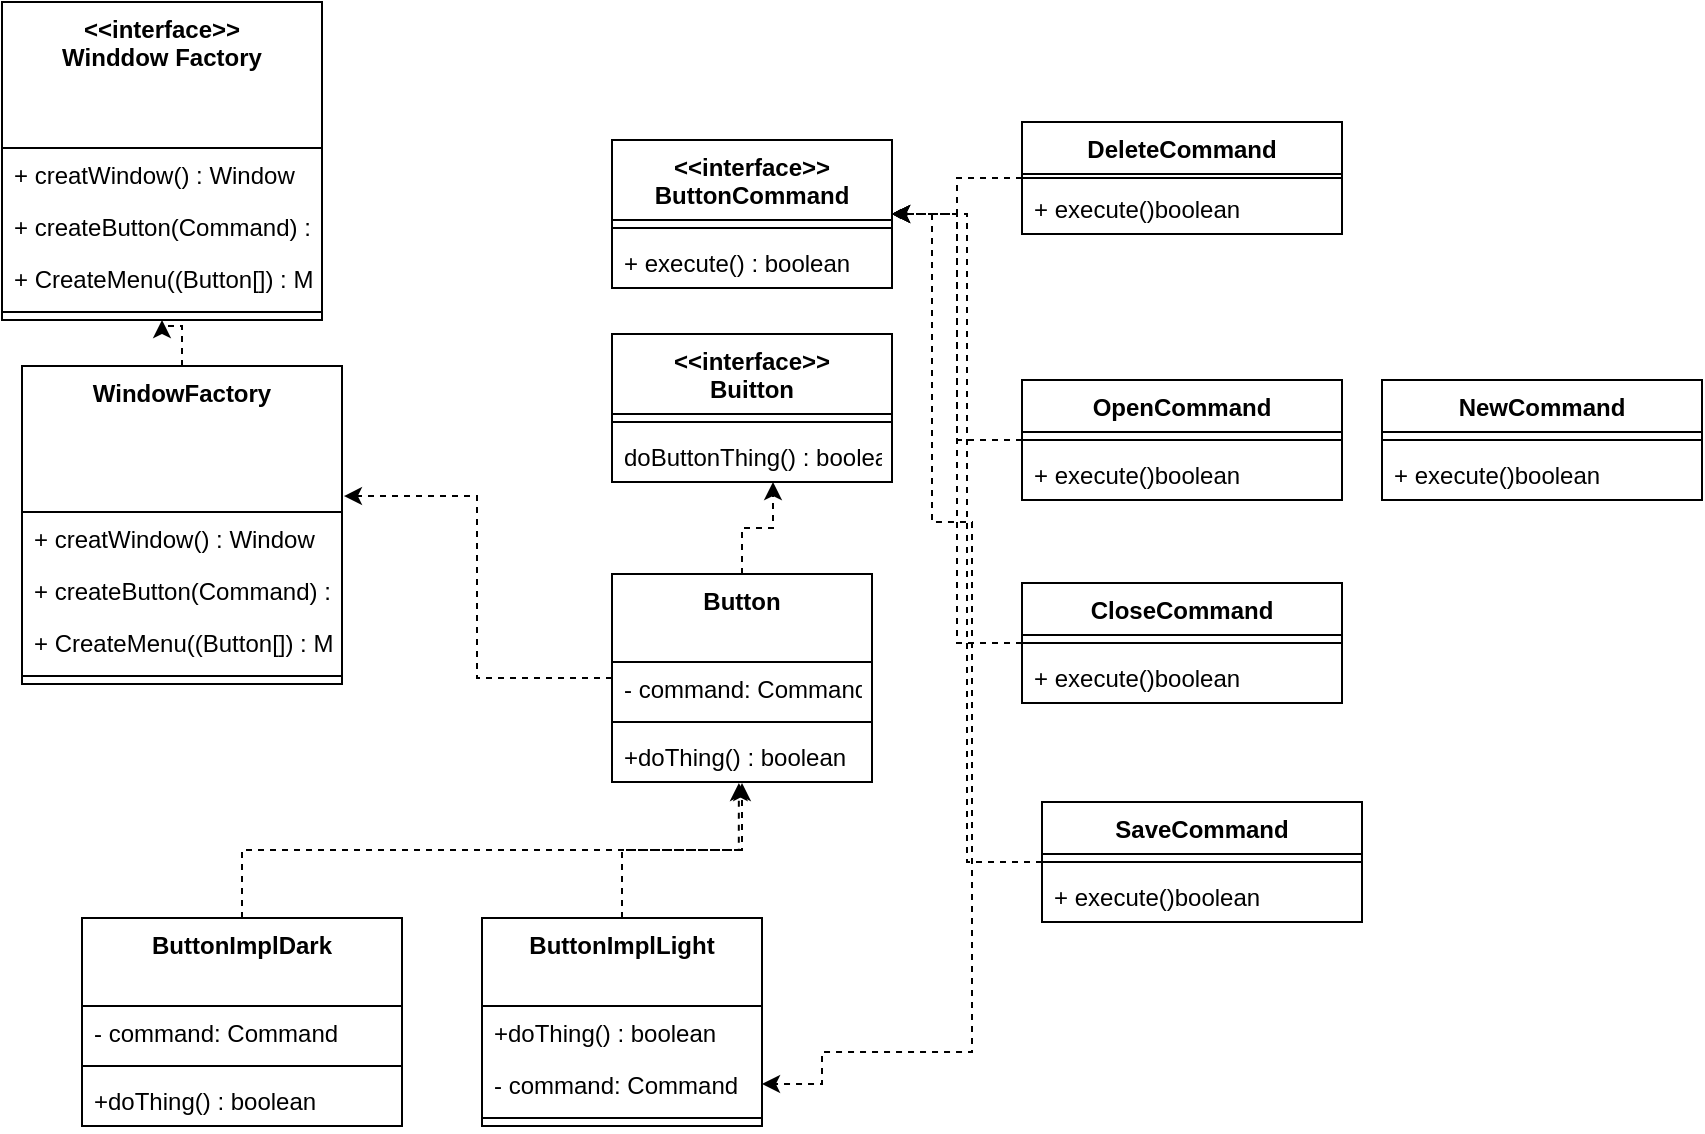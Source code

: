 <mxfile version="12.1.8" type="github" pages="1">
  <diagram id="RCSqsCl_UlnlOMIe7hOC" name="Page-1">
    <mxGraphModel dx="728" dy="740" grid="1" gridSize="10" guides="1" tooltips="1" connect="1" arrows="1" fold="1" page="1" pageScale="1" pageWidth="850" pageHeight="1100" math="0" shadow="0">
      <root>
        <mxCell id="0"/>
        <mxCell id="1" parent="0"/>
        <mxCell id="8Fv7Tn2c3ci1tTQjPgPF-1" value="&lt;&lt;interface&gt;&gt;&#xa;Buitton&#xa;" style="swimlane;fontStyle=1;align=center;verticalAlign=top;childLayout=stackLayout;horizontal=1;startSize=40;horizontalStack=0;resizeParent=1;resizeParentMax=0;resizeLast=0;collapsible=1;marginBottom=0;" vertex="1" parent="1">
          <mxGeometry x="305" y="206" width="140" height="74" as="geometry"/>
        </mxCell>
        <mxCell id="8Fv7Tn2c3ci1tTQjPgPF-3" value="" style="line;strokeWidth=1;fillColor=none;align=left;verticalAlign=middle;spacingTop=-1;spacingLeft=3;spacingRight=3;rotatable=0;labelPosition=right;points=[];portConstraint=eastwest;" vertex="1" parent="8Fv7Tn2c3ci1tTQjPgPF-1">
          <mxGeometry y="40" width="140" height="8" as="geometry"/>
        </mxCell>
        <mxCell id="8Fv7Tn2c3ci1tTQjPgPF-4" value="doButtonThing() : boolean" style="text;strokeColor=none;fillColor=none;align=left;verticalAlign=top;spacingLeft=4;spacingRight=4;overflow=hidden;rotatable=0;points=[[0,0.5],[1,0.5]];portConstraint=eastwest;" vertex="1" parent="8Fv7Tn2c3ci1tTQjPgPF-1">
          <mxGeometry y="48" width="140" height="26" as="geometry"/>
        </mxCell>
        <mxCell id="8Fv7Tn2c3ci1tTQjPgPF-24" style="edgeStyle=orthogonalEdgeStyle;rounded=0;orthogonalLoop=1;jettySize=auto;html=1;entryX=0.575;entryY=1;entryDx=0;entryDy=0;entryPerimeter=0;dashed=1;" edge="1" parent="1" source="8Fv7Tn2c3ci1tTQjPgPF-8" target="8Fv7Tn2c3ci1tTQjPgPF-4">
          <mxGeometry relative="1" as="geometry"/>
        </mxCell>
        <mxCell id="8Fv7Tn2c3ci1tTQjPgPF-75" style="edgeStyle=orthogonalEdgeStyle;rounded=0;orthogonalLoop=1;jettySize=auto;html=1;entryX=1.006;entryY=0.409;entryDx=0;entryDy=0;entryPerimeter=0;dashed=1;" edge="1" parent="1" source="8Fv7Tn2c3ci1tTQjPgPF-8" target="8Fv7Tn2c3ci1tTQjPgPF-44">
          <mxGeometry relative="1" as="geometry"/>
        </mxCell>
        <mxCell id="8Fv7Tn2c3ci1tTQjPgPF-8" value="Button" style="swimlane;fontStyle=1;align=center;verticalAlign=top;childLayout=stackLayout;horizontal=1;startSize=44;horizontalStack=0;resizeParent=1;resizeParentMax=0;resizeLast=0;collapsible=1;marginBottom=0;" vertex="1" parent="1">
          <mxGeometry x="305" y="326" width="130" height="104" as="geometry"/>
        </mxCell>
        <mxCell id="8Fv7Tn2c3ci1tTQjPgPF-9" value="- command: Command" style="text;strokeColor=none;fillColor=none;align=left;verticalAlign=top;spacingLeft=4;spacingRight=4;overflow=hidden;rotatable=0;points=[[0,0.5],[1,0.5]];portConstraint=eastwest;" vertex="1" parent="8Fv7Tn2c3ci1tTQjPgPF-8">
          <mxGeometry y="44" width="130" height="26" as="geometry"/>
        </mxCell>
        <mxCell id="8Fv7Tn2c3ci1tTQjPgPF-10" value="" style="line;strokeWidth=1;fillColor=none;align=left;verticalAlign=middle;spacingTop=-1;spacingLeft=3;spacingRight=3;rotatable=0;labelPosition=right;points=[];portConstraint=eastwest;" vertex="1" parent="8Fv7Tn2c3ci1tTQjPgPF-8">
          <mxGeometry y="70" width="130" height="8" as="geometry"/>
        </mxCell>
        <mxCell id="8Fv7Tn2c3ci1tTQjPgPF-11" value="+doThing() : boolean" style="text;strokeColor=none;fillColor=none;align=left;verticalAlign=top;spacingLeft=4;spacingRight=4;overflow=hidden;rotatable=0;points=[[0,0.5],[1,0.5]];portConstraint=eastwest;" vertex="1" parent="8Fv7Tn2c3ci1tTQjPgPF-8">
          <mxGeometry y="78" width="130" height="26" as="geometry"/>
        </mxCell>
        <mxCell id="8Fv7Tn2c3ci1tTQjPgPF-12" value="&lt;&lt;interface&gt;&gt;&#xa;Winddow Factory&#xa;" style="swimlane;fontStyle=1;align=center;verticalAlign=top;childLayout=stackLayout;horizontal=1;startSize=73;horizontalStack=0;resizeParent=1;resizeParentMax=0;resizeLast=0;collapsible=1;marginBottom=0;" vertex="1" parent="1">
          <mxGeometry y="40" width="160" height="159" as="geometry"/>
        </mxCell>
        <mxCell id="8Fv7Tn2c3ci1tTQjPgPF-13" value="+ creatWindow() : Window" style="text;strokeColor=none;fillColor=none;align=left;verticalAlign=top;spacingLeft=4;spacingRight=4;overflow=hidden;rotatable=0;points=[[0,0.5],[1,0.5]];portConstraint=eastwest;" vertex="1" parent="8Fv7Tn2c3ci1tTQjPgPF-12">
          <mxGeometry y="73" width="160" height="26" as="geometry"/>
        </mxCell>
        <mxCell id="8Fv7Tn2c3ci1tTQjPgPF-20" value="+ createButton(Command) : Button " style="text;strokeColor=none;fillColor=none;align=left;verticalAlign=top;spacingLeft=4;spacingRight=4;overflow=hidden;rotatable=0;points=[[0,0.5],[1,0.5]];portConstraint=eastwest;" vertex="1" parent="8Fv7Tn2c3ci1tTQjPgPF-12">
          <mxGeometry y="99" width="160" height="26" as="geometry"/>
        </mxCell>
        <mxCell id="8Fv7Tn2c3ci1tTQjPgPF-21" value="+ CreateMenu((Button[]) : Menu" style="text;strokeColor=none;fillColor=none;align=left;verticalAlign=top;spacingLeft=4;spacingRight=4;overflow=hidden;rotatable=0;points=[[0,0.5],[1,0.5]];portConstraint=eastwest;" vertex="1" parent="8Fv7Tn2c3ci1tTQjPgPF-12">
          <mxGeometry y="125" width="160" height="26" as="geometry"/>
        </mxCell>
        <mxCell id="8Fv7Tn2c3ci1tTQjPgPF-14" value="" style="line;strokeWidth=1;fillColor=none;align=left;verticalAlign=middle;spacingTop=-1;spacingLeft=3;spacingRight=3;rotatable=0;labelPosition=right;points=[];portConstraint=eastwest;" vertex="1" parent="8Fv7Tn2c3ci1tTQjPgPF-12">
          <mxGeometry y="151" width="160" height="8" as="geometry"/>
        </mxCell>
        <mxCell id="8Fv7Tn2c3ci1tTQjPgPF-67" style="edgeStyle=orthogonalEdgeStyle;rounded=0;orthogonalLoop=1;jettySize=auto;html=1;entryX=1;entryY=0.5;entryDx=0;entryDy=0;dashed=1;" edge="1" parent="1" source="8Fv7Tn2c3ci1tTQjPgPF-16" target="8Fv7Tn2c3ci1tTQjPgPF-54">
          <mxGeometry relative="1" as="geometry"/>
        </mxCell>
        <mxCell id="8Fv7Tn2c3ci1tTQjPgPF-16" value="DeleteCommand" style="swimlane;fontStyle=1;align=center;verticalAlign=top;childLayout=stackLayout;horizontal=1;startSize=26;horizontalStack=0;resizeParent=1;resizeParentMax=0;resizeLast=0;collapsible=1;marginBottom=0;" vertex="1" parent="1">
          <mxGeometry x="510" y="100" width="160" height="56" as="geometry"/>
        </mxCell>
        <mxCell id="8Fv7Tn2c3ci1tTQjPgPF-18" value="" style="line;strokeWidth=1;fillColor=none;align=left;verticalAlign=middle;spacingTop=-1;spacingLeft=3;spacingRight=3;rotatable=0;labelPosition=right;points=[];portConstraint=eastwest;" vertex="1" parent="8Fv7Tn2c3ci1tTQjPgPF-16">
          <mxGeometry y="26" width="160" height="4" as="geometry"/>
        </mxCell>
        <mxCell id="8Fv7Tn2c3ci1tTQjPgPF-19" value="+ execute()boolean" style="text;strokeColor=none;fillColor=none;align=left;verticalAlign=top;spacingLeft=4;spacingRight=4;overflow=hidden;rotatable=0;points=[[0,0.5],[1,0.5]];portConstraint=eastwest;" vertex="1" parent="8Fv7Tn2c3ci1tTQjPgPF-16">
          <mxGeometry y="30" width="160" height="26" as="geometry"/>
        </mxCell>
        <mxCell id="8Fv7Tn2c3ci1tTQjPgPF-66" style="edgeStyle=orthogonalEdgeStyle;rounded=0;orthogonalLoop=1;jettySize=auto;html=1;entryX=1;entryY=0.5;entryDx=0;entryDy=0;dashed=1;" edge="1" parent="1" source="8Fv7Tn2c3ci1tTQjPgPF-25" target="8Fv7Tn2c3ci1tTQjPgPF-54">
          <mxGeometry relative="1" as="geometry"/>
        </mxCell>
        <mxCell id="8Fv7Tn2c3ci1tTQjPgPF-25" value="OpenCommand" style="swimlane;fontStyle=1;align=center;verticalAlign=top;childLayout=stackLayout;horizontal=1;startSize=26;horizontalStack=0;resizeParent=1;resizeParentMax=0;resizeLast=0;collapsible=1;marginBottom=0;" vertex="1" parent="1">
          <mxGeometry x="510" y="229" width="160" height="60" as="geometry"/>
        </mxCell>
        <mxCell id="8Fv7Tn2c3ci1tTQjPgPF-26" value="" style="line;strokeWidth=1;fillColor=none;align=left;verticalAlign=middle;spacingTop=-1;spacingLeft=3;spacingRight=3;rotatable=0;labelPosition=right;points=[];portConstraint=eastwest;" vertex="1" parent="8Fv7Tn2c3ci1tTQjPgPF-25">
          <mxGeometry y="26" width="160" height="8" as="geometry"/>
        </mxCell>
        <mxCell id="8Fv7Tn2c3ci1tTQjPgPF-27" value="+ execute()boolean" style="text;strokeColor=none;fillColor=none;align=left;verticalAlign=top;spacingLeft=4;spacingRight=4;overflow=hidden;rotatable=0;points=[[0,0.5],[1,0.5]];portConstraint=eastwest;" vertex="1" parent="8Fv7Tn2c3ci1tTQjPgPF-25">
          <mxGeometry y="34" width="160" height="26" as="geometry"/>
        </mxCell>
        <mxCell id="8Fv7Tn2c3ci1tTQjPgPF-63" style="edgeStyle=orthogonalEdgeStyle;rounded=0;orthogonalLoop=1;jettySize=auto;html=1;entryX=1;entryY=0.5;entryDx=0;entryDy=0;dashed=1;" edge="1" parent="1" source="8Fv7Tn2c3ci1tTQjPgPF-28" target="8Fv7Tn2c3ci1tTQjPgPF-54">
          <mxGeometry relative="1" as="geometry"/>
        </mxCell>
        <mxCell id="8Fv7Tn2c3ci1tTQjPgPF-28" value="CloseCommand" style="swimlane;fontStyle=1;align=center;verticalAlign=top;childLayout=stackLayout;horizontal=1;startSize=26;horizontalStack=0;resizeParent=1;resizeParentMax=0;resizeLast=0;collapsible=1;marginBottom=0;" vertex="1" parent="1">
          <mxGeometry x="510" y="330.5" width="160" height="60" as="geometry"/>
        </mxCell>
        <mxCell id="8Fv7Tn2c3ci1tTQjPgPF-29" value="" style="line;strokeWidth=1;fillColor=none;align=left;verticalAlign=middle;spacingTop=-1;spacingLeft=3;spacingRight=3;rotatable=0;labelPosition=right;points=[];portConstraint=eastwest;" vertex="1" parent="8Fv7Tn2c3ci1tTQjPgPF-28">
          <mxGeometry y="26" width="160" height="8" as="geometry"/>
        </mxCell>
        <mxCell id="8Fv7Tn2c3ci1tTQjPgPF-30" value="+ execute()boolean" style="text;strokeColor=none;fillColor=none;align=left;verticalAlign=top;spacingLeft=4;spacingRight=4;overflow=hidden;rotatable=0;points=[[0,0.5],[1,0.5]];portConstraint=eastwest;" vertex="1" parent="8Fv7Tn2c3ci1tTQjPgPF-28">
          <mxGeometry y="34" width="160" height="26" as="geometry"/>
        </mxCell>
        <mxCell id="8Fv7Tn2c3ci1tTQjPgPF-64" style="edgeStyle=orthogonalEdgeStyle;rounded=0;orthogonalLoop=1;jettySize=auto;html=1;entryX=1;entryY=0.5;entryDx=0;entryDy=0;dashed=1;" edge="1" parent="1" source="8Fv7Tn2c3ci1tTQjPgPF-31" target="8Fv7Tn2c3ci1tTQjPgPF-54">
          <mxGeometry relative="1" as="geometry"/>
        </mxCell>
        <mxCell id="8Fv7Tn2c3ci1tTQjPgPF-31" value="SaveCommand" style="swimlane;fontStyle=1;align=center;verticalAlign=top;childLayout=stackLayout;horizontal=1;startSize=26;horizontalStack=0;resizeParent=1;resizeParentMax=0;resizeLast=0;collapsible=1;marginBottom=0;" vertex="1" parent="1">
          <mxGeometry x="520" y="440" width="160" height="60" as="geometry"/>
        </mxCell>
        <mxCell id="8Fv7Tn2c3ci1tTQjPgPF-32" value="" style="line;strokeWidth=1;fillColor=none;align=left;verticalAlign=middle;spacingTop=-1;spacingLeft=3;spacingRight=3;rotatable=0;labelPosition=right;points=[];portConstraint=eastwest;" vertex="1" parent="8Fv7Tn2c3ci1tTQjPgPF-31">
          <mxGeometry y="26" width="160" height="8" as="geometry"/>
        </mxCell>
        <mxCell id="8Fv7Tn2c3ci1tTQjPgPF-33" value="+ execute()boolean" style="text;strokeColor=none;fillColor=none;align=left;verticalAlign=top;spacingLeft=4;spacingRight=4;overflow=hidden;rotatable=0;points=[[0,0.5],[1,0.5]];portConstraint=eastwest;" vertex="1" parent="8Fv7Tn2c3ci1tTQjPgPF-31">
          <mxGeometry y="34" width="160" height="26" as="geometry"/>
        </mxCell>
        <mxCell id="8Fv7Tn2c3ci1tTQjPgPF-50" style="edgeStyle=orthogonalEdgeStyle;rounded=0;orthogonalLoop=1;jettySize=auto;html=1;entryX=0.5;entryY=1;entryDx=0;entryDy=0;dashed=1;" edge="1" parent="1" source="8Fv7Tn2c3ci1tTQjPgPF-44" target="8Fv7Tn2c3ci1tTQjPgPF-12">
          <mxGeometry relative="1" as="geometry"/>
        </mxCell>
        <mxCell id="8Fv7Tn2c3ci1tTQjPgPF-44" value="WindowFactory" style="swimlane;fontStyle=1;align=center;verticalAlign=top;childLayout=stackLayout;horizontal=1;startSize=73;horizontalStack=0;resizeParent=1;resizeParentMax=0;resizeLast=0;collapsible=1;marginBottom=0;" vertex="1" parent="1">
          <mxGeometry x="10" y="222" width="160" height="159" as="geometry"/>
        </mxCell>
        <mxCell id="8Fv7Tn2c3ci1tTQjPgPF-45" value="+ creatWindow() : Window" style="text;strokeColor=none;fillColor=none;align=left;verticalAlign=top;spacingLeft=4;spacingRight=4;overflow=hidden;rotatable=0;points=[[0,0.5],[1,0.5]];portConstraint=eastwest;" vertex="1" parent="8Fv7Tn2c3ci1tTQjPgPF-44">
          <mxGeometry y="73" width="160" height="26" as="geometry"/>
        </mxCell>
        <mxCell id="8Fv7Tn2c3ci1tTQjPgPF-46" value="+ createButton(Command) : Button " style="text;strokeColor=none;fillColor=none;align=left;verticalAlign=top;spacingLeft=4;spacingRight=4;overflow=hidden;rotatable=0;points=[[0,0.5],[1,0.5]];portConstraint=eastwest;" vertex="1" parent="8Fv7Tn2c3ci1tTQjPgPF-44">
          <mxGeometry y="99" width="160" height="26" as="geometry"/>
        </mxCell>
        <mxCell id="8Fv7Tn2c3ci1tTQjPgPF-47" value="+ CreateMenu((Button[]) : Menu" style="text;strokeColor=none;fillColor=none;align=left;verticalAlign=top;spacingLeft=4;spacingRight=4;overflow=hidden;rotatable=0;points=[[0,0.5],[1,0.5]];portConstraint=eastwest;" vertex="1" parent="8Fv7Tn2c3ci1tTQjPgPF-44">
          <mxGeometry y="125" width="160" height="26" as="geometry"/>
        </mxCell>
        <mxCell id="8Fv7Tn2c3ci1tTQjPgPF-48" value="" style="line;strokeWidth=1;fillColor=none;align=left;verticalAlign=middle;spacingTop=-1;spacingLeft=3;spacingRight=3;rotatable=0;labelPosition=right;points=[];portConstraint=eastwest;" vertex="1" parent="8Fv7Tn2c3ci1tTQjPgPF-44">
          <mxGeometry y="151" width="160" height="8" as="geometry"/>
        </mxCell>
        <mxCell id="8Fv7Tn2c3ci1tTQjPgPF-51" value="NewCommand" style="swimlane;fontStyle=1;align=center;verticalAlign=top;childLayout=stackLayout;horizontal=1;startSize=26;horizontalStack=0;resizeParent=1;resizeParentMax=0;resizeLast=0;collapsible=1;marginBottom=0;" vertex="1" parent="1">
          <mxGeometry x="690" y="229" width="160" height="60" as="geometry"/>
        </mxCell>
        <mxCell id="8Fv7Tn2c3ci1tTQjPgPF-52" value="" style="line;strokeWidth=1;fillColor=none;align=left;verticalAlign=middle;spacingTop=-1;spacingLeft=3;spacingRight=3;rotatable=0;labelPosition=right;points=[];portConstraint=eastwest;" vertex="1" parent="8Fv7Tn2c3ci1tTQjPgPF-51">
          <mxGeometry y="26" width="160" height="8" as="geometry"/>
        </mxCell>
        <mxCell id="8Fv7Tn2c3ci1tTQjPgPF-53" value="+ execute()boolean" style="text;strokeColor=none;fillColor=none;align=left;verticalAlign=top;spacingLeft=4;spacingRight=4;overflow=hidden;rotatable=0;points=[[0,0.5],[1,0.5]];portConstraint=eastwest;" vertex="1" parent="8Fv7Tn2c3ci1tTQjPgPF-51">
          <mxGeometry y="34" width="160" height="26" as="geometry"/>
        </mxCell>
        <mxCell id="8Fv7Tn2c3ci1tTQjPgPF-74" style="edgeStyle=orthogonalEdgeStyle;rounded=0;orthogonalLoop=1;jettySize=auto;html=1;entryX=1;entryY=0.5;entryDx=0;entryDy=0;dashed=1;startArrow=diamondThin;startFill=1;" edge="1" parent="1" source="8Fv7Tn2c3ci1tTQjPgPF-54" target="8Fv7Tn2c3ci1tTQjPgPF-60">
          <mxGeometry relative="1" as="geometry">
            <Array as="points">
              <mxPoint x="465" y="146"/>
              <mxPoint x="465" y="300"/>
              <mxPoint x="485" y="300"/>
              <mxPoint x="485" y="565"/>
              <mxPoint x="410" y="565"/>
              <mxPoint x="410" y="581"/>
            </Array>
          </mxGeometry>
        </mxCell>
        <mxCell id="8Fv7Tn2c3ci1tTQjPgPF-54" value="&lt;&lt;interface&gt;&gt;&#xa;ButtonCommand" style="swimlane;fontStyle=1;align=center;verticalAlign=top;childLayout=stackLayout;horizontal=1;startSize=40;horizontalStack=0;resizeParent=1;resizeParentMax=0;resizeLast=0;collapsible=1;marginBottom=0;" vertex="1" parent="1">
          <mxGeometry x="305" y="109" width="140" height="74" as="geometry"/>
        </mxCell>
        <mxCell id="8Fv7Tn2c3ci1tTQjPgPF-55" value="" style="line;strokeWidth=1;fillColor=none;align=left;verticalAlign=middle;spacingTop=-1;spacingLeft=3;spacingRight=3;rotatable=0;labelPosition=right;points=[];portConstraint=eastwest;" vertex="1" parent="8Fv7Tn2c3ci1tTQjPgPF-54">
          <mxGeometry y="40" width="140" height="8" as="geometry"/>
        </mxCell>
        <mxCell id="8Fv7Tn2c3ci1tTQjPgPF-56" value="+ execute() : boolean" style="text;strokeColor=none;fillColor=none;align=left;verticalAlign=top;spacingLeft=4;spacingRight=4;overflow=hidden;rotatable=0;points=[[0,0.5],[1,0.5]];portConstraint=eastwest;" vertex="1" parent="8Fv7Tn2c3ci1tTQjPgPF-54">
          <mxGeometry y="48" width="140" height="26" as="geometry"/>
        </mxCell>
        <mxCell id="8Fv7Tn2c3ci1tTQjPgPF-73" style="edgeStyle=orthogonalEdgeStyle;rounded=0;orthogonalLoop=1;jettySize=auto;html=1;entryX=0.488;entryY=1.019;entryDx=0;entryDy=0;entryPerimeter=0;dashed=1;" edge="1" parent="1" source="8Fv7Tn2c3ci1tTQjPgPF-59" target="8Fv7Tn2c3ci1tTQjPgPF-11">
          <mxGeometry relative="1" as="geometry">
            <mxPoint x="320" y="490" as="sourcePoint"/>
          </mxGeometry>
        </mxCell>
        <mxCell id="8Fv7Tn2c3ci1tTQjPgPF-59" value="ButtonImplLight" style="swimlane;fontStyle=1;align=center;verticalAlign=top;childLayout=stackLayout;horizontal=1;startSize=44;horizontalStack=0;resizeParent=1;resizeParentMax=0;resizeLast=0;collapsible=1;marginBottom=0;" vertex="1" parent="1">
          <mxGeometry x="240" y="498" width="140" height="104" as="geometry"/>
        </mxCell>
        <mxCell id="8Fv7Tn2c3ci1tTQjPgPF-62" value="+doThing() : boolean" style="text;strokeColor=none;fillColor=none;align=left;verticalAlign=top;spacingLeft=4;spacingRight=4;overflow=hidden;rotatable=0;points=[[0,0.5],[1,0.5]];portConstraint=eastwest;" vertex="1" parent="8Fv7Tn2c3ci1tTQjPgPF-59">
          <mxGeometry y="44" width="140" height="26" as="geometry"/>
        </mxCell>
        <mxCell id="8Fv7Tn2c3ci1tTQjPgPF-60" value="- command: Command" style="text;strokeColor=none;fillColor=none;align=left;verticalAlign=top;spacingLeft=4;spacingRight=4;overflow=hidden;rotatable=0;points=[[0,0.5],[1,0.5]];portConstraint=eastwest;" vertex="1" parent="8Fv7Tn2c3ci1tTQjPgPF-59">
          <mxGeometry y="70" width="140" height="26" as="geometry"/>
        </mxCell>
        <mxCell id="8Fv7Tn2c3ci1tTQjPgPF-61" value="" style="line;strokeWidth=1;fillColor=none;align=left;verticalAlign=middle;spacingTop=-1;spacingLeft=3;spacingRight=3;rotatable=0;labelPosition=right;points=[];portConstraint=eastwest;" vertex="1" parent="8Fv7Tn2c3ci1tTQjPgPF-59">
          <mxGeometry y="96" width="140" height="8" as="geometry"/>
        </mxCell>
        <mxCell id="8Fv7Tn2c3ci1tTQjPgPF-72" style="edgeStyle=orthogonalEdgeStyle;rounded=0;orthogonalLoop=1;jettySize=auto;html=1;entryX=0.5;entryY=1.019;entryDx=0;entryDy=0;entryPerimeter=0;dashed=1;" edge="1" parent="1" source="8Fv7Tn2c3ci1tTQjPgPF-68" target="8Fv7Tn2c3ci1tTQjPgPF-11">
          <mxGeometry relative="1" as="geometry"/>
        </mxCell>
        <mxCell id="8Fv7Tn2c3ci1tTQjPgPF-68" value="ButtonImplDark" style="swimlane;fontStyle=1;align=center;verticalAlign=top;childLayout=stackLayout;horizontal=1;startSize=44;horizontalStack=0;resizeParent=1;resizeParentMax=0;resizeLast=0;collapsible=1;marginBottom=0;" vertex="1" parent="1">
          <mxGeometry x="40" y="498" width="160" height="104" as="geometry"/>
        </mxCell>
        <mxCell id="8Fv7Tn2c3ci1tTQjPgPF-69" value="- command: Command" style="text;strokeColor=none;fillColor=none;align=left;verticalAlign=top;spacingLeft=4;spacingRight=4;overflow=hidden;rotatable=0;points=[[0,0.5],[1,0.5]];portConstraint=eastwest;" vertex="1" parent="8Fv7Tn2c3ci1tTQjPgPF-68">
          <mxGeometry y="44" width="160" height="26" as="geometry"/>
        </mxCell>
        <mxCell id="8Fv7Tn2c3ci1tTQjPgPF-70" value="" style="line;strokeWidth=1;fillColor=none;align=left;verticalAlign=middle;spacingTop=-1;spacingLeft=3;spacingRight=3;rotatable=0;labelPosition=right;points=[];portConstraint=eastwest;" vertex="1" parent="8Fv7Tn2c3ci1tTQjPgPF-68">
          <mxGeometry y="70" width="160" height="8" as="geometry"/>
        </mxCell>
        <mxCell id="8Fv7Tn2c3ci1tTQjPgPF-71" value="+doThing() : boolean" style="text;strokeColor=none;fillColor=none;align=left;verticalAlign=top;spacingLeft=4;spacingRight=4;overflow=hidden;rotatable=0;points=[[0,0.5],[1,0.5]];portConstraint=eastwest;" vertex="1" parent="8Fv7Tn2c3ci1tTQjPgPF-68">
          <mxGeometry y="78" width="160" height="26" as="geometry"/>
        </mxCell>
      </root>
    </mxGraphModel>
  </diagram>
</mxfile>
